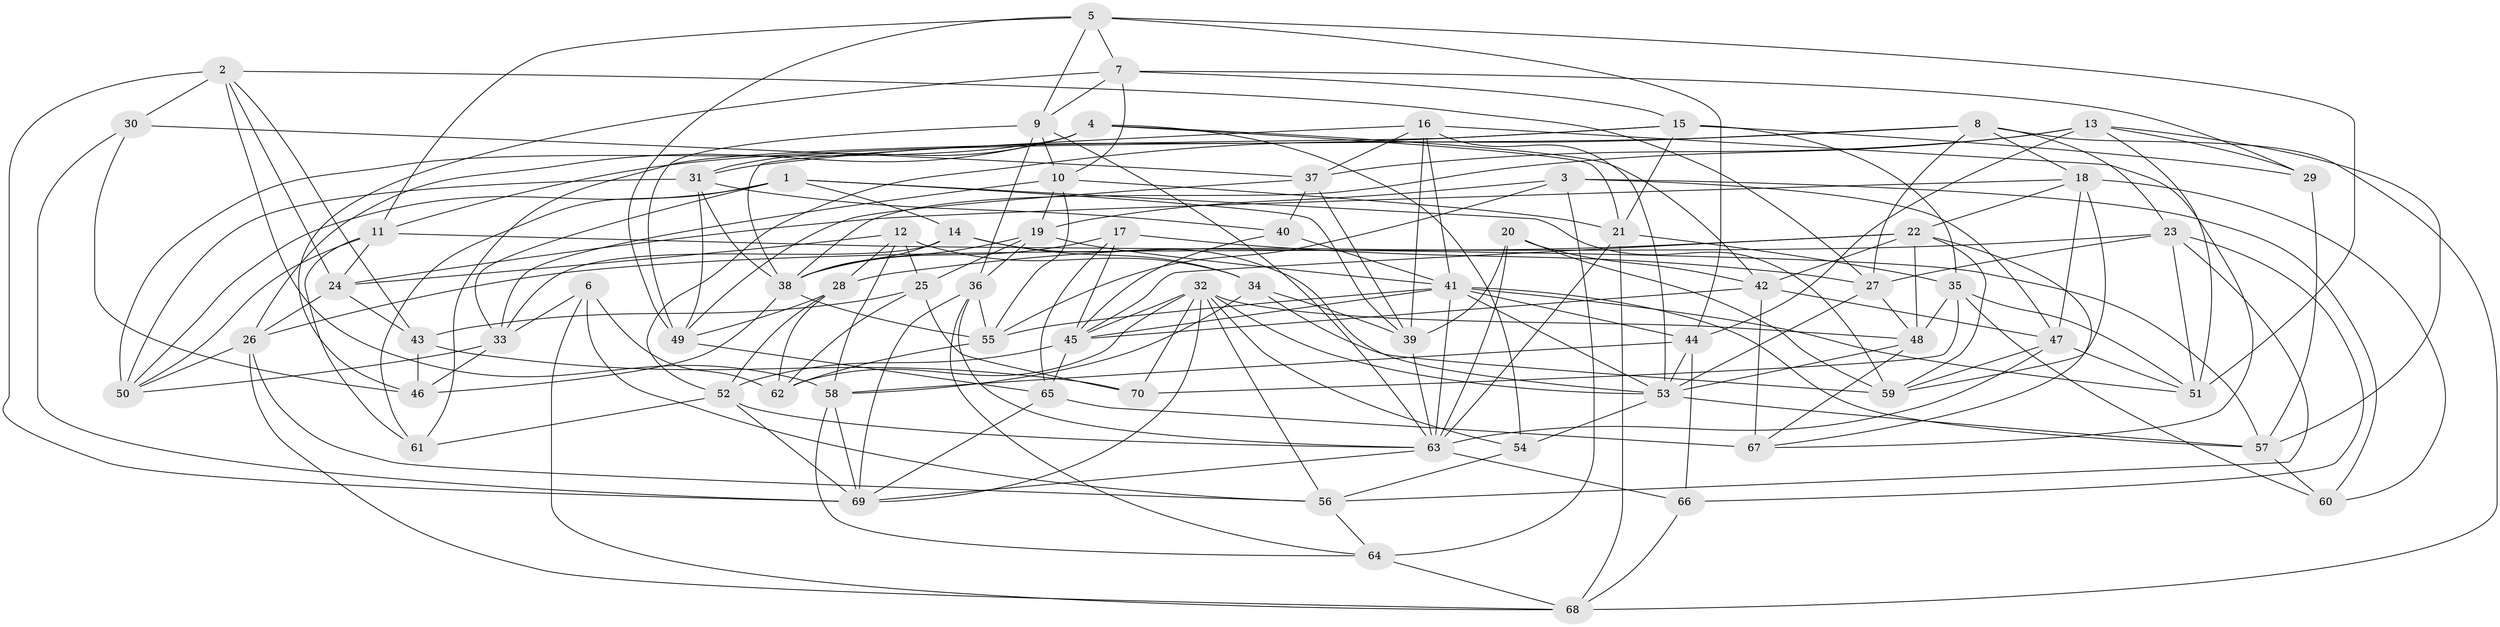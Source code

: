 // original degree distribution, {4: 1.0}
// Generated by graph-tools (version 1.1) at 2025/03/03/09/25 03:03:00]
// undirected, 70 vertices, 203 edges
graph export_dot {
graph [start="1"]
  node [color=gray90,style=filled];
  1;
  2;
  3;
  4;
  5;
  6;
  7;
  8;
  9;
  10;
  11;
  12;
  13;
  14;
  15;
  16;
  17;
  18;
  19;
  20;
  21;
  22;
  23;
  24;
  25;
  26;
  27;
  28;
  29;
  30;
  31;
  32;
  33;
  34;
  35;
  36;
  37;
  38;
  39;
  40;
  41;
  42;
  43;
  44;
  45;
  46;
  47;
  48;
  49;
  50;
  51;
  52;
  53;
  54;
  55;
  56;
  57;
  58;
  59;
  60;
  61;
  62;
  63;
  64;
  65;
  66;
  67;
  68;
  69;
  70;
  1 -- 14 [weight=1.0];
  1 -- 33 [weight=1.0];
  1 -- 39 [weight=1.0];
  1 -- 50 [weight=1.0];
  1 -- 59 [weight=1.0];
  1 -- 61 [weight=1.0];
  2 -- 24 [weight=1.0];
  2 -- 27 [weight=1.0];
  2 -- 30 [weight=1.0];
  2 -- 43 [weight=1.0];
  2 -- 58 [weight=1.0];
  2 -- 69 [weight=1.0];
  3 -- 19 [weight=1.0];
  3 -- 47 [weight=1.0];
  3 -- 55 [weight=1.0];
  3 -- 60 [weight=1.0];
  3 -- 64 [weight=2.0];
  4 -- 21 [weight=1.0];
  4 -- 26 [weight=1.0];
  4 -- 31 [weight=1.0];
  4 -- 42 [weight=1.0];
  4 -- 50 [weight=1.0];
  4 -- 54 [weight=1.0];
  5 -- 7 [weight=1.0];
  5 -- 9 [weight=1.0];
  5 -- 11 [weight=1.0];
  5 -- 44 [weight=1.0];
  5 -- 49 [weight=1.0];
  5 -- 51 [weight=1.0];
  6 -- 33 [weight=1.0];
  6 -- 56 [weight=1.0];
  6 -- 62 [weight=1.0];
  6 -- 68 [weight=1.0];
  7 -- 9 [weight=1.0];
  7 -- 10 [weight=1.0];
  7 -- 15 [weight=1.0];
  7 -- 29 [weight=1.0];
  7 -- 46 [weight=1.0];
  8 -- 11 [weight=1.0];
  8 -- 18 [weight=1.0];
  8 -- 23 [weight=1.0];
  8 -- 27 [weight=1.0];
  8 -- 52 [weight=1.0];
  8 -- 68 [weight=1.0];
  9 -- 10 [weight=1.0];
  9 -- 36 [weight=1.0];
  9 -- 49 [weight=1.0];
  9 -- 63 [weight=1.0];
  10 -- 19 [weight=1.0];
  10 -- 21 [weight=1.0];
  10 -- 33 [weight=1.0];
  10 -- 55 [weight=1.0];
  11 -- 24 [weight=1.0];
  11 -- 50 [weight=1.0];
  11 -- 57 [weight=1.0];
  11 -- 61 [weight=1.0];
  12 -- 24 [weight=1.0];
  12 -- 25 [weight=1.0];
  12 -- 28 [weight=1.0];
  12 -- 34 [weight=2.0];
  12 -- 58 [weight=1.0];
  13 -- 29 [weight=1.0];
  13 -- 37 [weight=1.0];
  13 -- 38 [weight=1.0];
  13 -- 44 [weight=1.0];
  13 -- 51 [weight=1.0];
  13 -- 57 [weight=1.0];
  14 -- 33 [weight=1.0];
  14 -- 34 [weight=1.0];
  14 -- 38 [weight=1.0];
  14 -- 53 [weight=2.0];
  15 -- 21 [weight=1.0];
  15 -- 29 [weight=1.0];
  15 -- 31 [weight=1.0];
  15 -- 35 [weight=1.0];
  15 -- 61 [weight=1.0];
  16 -- 37 [weight=1.0];
  16 -- 38 [weight=1.0];
  16 -- 39 [weight=1.0];
  16 -- 41 [weight=1.0];
  16 -- 53 [weight=1.0];
  16 -- 67 [weight=1.0];
  17 -- 27 [weight=1.0];
  17 -- 38 [weight=1.0];
  17 -- 45 [weight=1.0];
  17 -- 65 [weight=1.0];
  18 -- 22 [weight=1.0];
  18 -- 24 [weight=1.0];
  18 -- 47 [weight=1.0];
  18 -- 59 [weight=1.0];
  18 -- 60 [weight=1.0];
  19 -- 25 [weight=1.0];
  19 -- 36 [weight=1.0];
  19 -- 38 [weight=1.0];
  19 -- 41 [weight=1.0];
  20 -- 39 [weight=1.0];
  20 -- 42 [weight=1.0];
  20 -- 59 [weight=1.0];
  20 -- 63 [weight=1.0];
  21 -- 35 [weight=1.0];
  21 -- 63 [weight=1.0];
  21 -- 68 [weight=1.0];
  22 -- 28 [weight=2.0];
  22 -- 42 [weight=1.0];
  22 -- 45 [weight=1.0];
  22 -- 48 [weight=1.0];
  22 -- 59 [weight=1.0];
  22 -- 67 [weight=1.0];
  23 -- 26 [weight=1.0];
  23 -- 27 [weight=1.0];
  23 -- 51 [weight=1.0];
  23 -- 56 [weight=1.0];
  23 -- 66 [weight=1.0];
  24 -- 26 [weight=1.0];
  24 -- 43 [weight=1.0];
  25 -- 43 [weight=1.0];
  25 -- 62 [weight=2.0];
  25 -- 70 [weight=1.0];
  26 -- 50 [weight=1.0];
  26 -- 56 [weight=1.0];
  26 -- 68 [weight=1.0];
  27 -- 48 [weight=1.0];
  27 -- 53 [weight=1.0];
  28 -- 49 [weight=1.0];
  28 -- 52 [weight=1.0];
  28 -- 62 [weight=1.0];
  29 -- 57 [weight=1.0];
  30 -- 37 [weight=1.0];
  30 -- 46 [weight=1.0];
  30 -- 69 [weight=1.0];
  31 -- 38 [weight=1.0];
  31 -- 40 [weight=1.0];
  31 -- 49 [weight=1.0];
  31 -- 50 [weight=1.0];
  32 -- 45 [weight=1.0];
  32 -- 48 [weight=1.0];
  32 -- 53 [weight=1.0];
  32 -- 54 [weight=1.0];
  32 -- 56 [weight=1.0];
  32 -- 62 [weight=1.0];
  32 -- 69 [weight=1.0];
  32 -- 70 [weight=1.0];
  33 -- 46 [weight=1.0];
  33 -- 50 [weight=1.0];
  34 -- 39 [weight=1.0];
  34 -- 58 [weight=1.0];
  34 -- 59 [weight=1.0];
  35 -- 48 [weight=1.0];
  35 -- 51 [weight=1.0];
  35 -- 60 [weight=1.0];
  35 -- 70 [weight=1.0];
  36 -- 55 [weight=1.0];
  36 -- 63 [weight=1.0];
  36 -- 64 [weight=1.0];
  36 -- 69 [weight=1.0];
  37 -- 39 [weight=1.0];
  37 -- 40 [weight=1.0];
  37 -- 49 [weight=1.0];
  38 -- 46 [weight=1.0];
  38 -- 55 [weight=1.0];
  39 -- 63 [weight=1.0];
  40 -- 41 [weight=1.0];
  40 -- 45 [weight=1.0];
  41 -- 44 [weight=1.0];
  41 -- 45 [weight=1.0];
  41 -- 51 [weight=1.0];
  41 -- 53 [weight=1.0];
  41 -- 55 [weight=1.0];
  41 -- 57 [weight=1.0];
  41 -- 63 [weight=1.0];
  42 -- 45 [weight=1.0];
  42 -- 47 [weight=1.0];
  42 -- 67 [weight=1.0];
  43 -- 46 [weight=2.0];
  43 -- 70 [weight=1.0];
  44 -- 53 [weight=1.0];
  44 -- 58 [weight=1.0];
  44 -- 66 [weight=1.0];
  45 -- 52 [weight=1.0];
  45 -- 65 [weight=1.0];
  47 -- 51 [weight=1.0];
  47 -- 59 [weight=1.0];
  47 -- 63 [weight=1.0];
  48 -- 53 [weight=1.0];
  48 -- 67 [weight=1.0];
  49 -- 65 [weight=1.0];
  52 -- 61 [weight=1.0];
  52 -- 63 [weight=1.0];
  52 -- 69 [weight=1.0];
  53 -- 54 [weight=1.0];
  53 -- 57 [weight=1.0];
  54 -- 56 [weight=1.0];
  55 -- 62 [weight=1.0];
  56 -- 64 [weight=1.0];
  57 -- 60 [weight=1.0];
  58 -- 64 [weight=1.0];
  58 -- 69 [weight=1.0];
  63 -- 66 [weight=1.0];
  63 -- 69 [weight=1.0];
  64 -- 68 [weight=1.0];
  65 -- 67 [weight=2.0];
  65 -- 69 [weight=1.0];
  66 -- 68 [weight=1.0];
}
